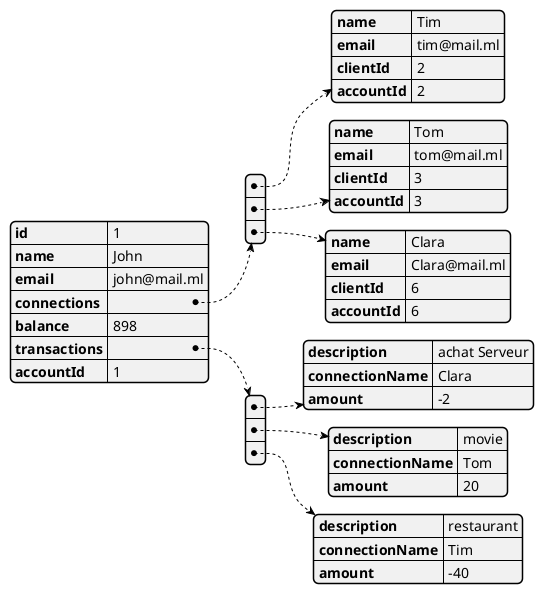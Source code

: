 @startjson
'{
' "name": "John", "email" : "john@ml.com", "password" : 123
'}

{
    "id": 1,
    "name": "John",
    "email": "john@mail.ml",
    "connections": [
        {
            "name": "Tim",
            "email": "tim@mail.ml",
            "clientId": 2,
            "accountId": 2
        },
        {
            "name": "Tom",
            "email": "tom@mail.ml",
            "clientId": 3,
            "accountId": 3
        },
        {
            "name": "Clara",
            "email": "Clara@mail.ml",
            "clientId": 6,
            "accountId": 6
        }
    ],
    "balance": 898,
    "transactions": [
        {
            "description": "achat Serveur",
            "connectionName": "Clara",
            "amount": -2
        },
        {
            "description": "movie",
            "connectionName": "Tom",
            "amount": 20
        },
        {
            "description": "restaurant",
            "connectionName": "Tim",
            "amount": -40
        }
    ],
    "accountId": 1
}
@endjson